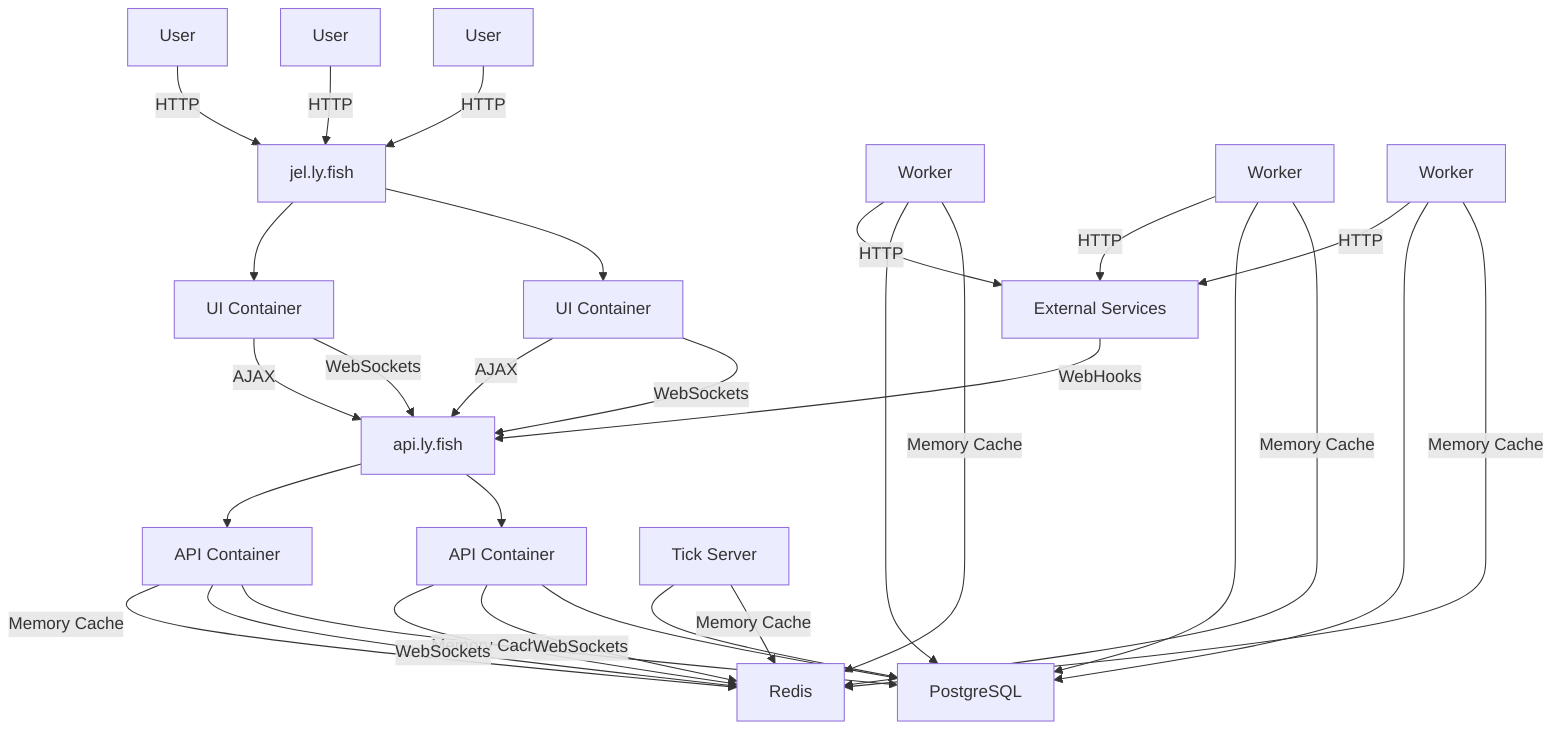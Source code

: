 graph TD

Computer1[User]
Computer2[User]
Computer3[User]

LoadBalancerUI[jel.ly.fish]
LoadBalancerAPI[api.ly.fish]

UI1[UI Container]
UI2[UI Container]

API1[API Container]
API2[API Container]

TickServer[Tick Server]

Worker1[Worker]
Worker2[Worker]
Worker3[Worker]

Redis
PostgreSQL

ExternalService[External Services]
ExternalService -->|WebHooks| LoadBalancerAPI
Worker1 -->|HTTP| ExternalService
Worker2 -->|HTTP| ExternalService
Worker3 -->|HTTP| ExternalService

Computer1 -->|HTTP| LoadBalancerUI
Computer2 -->|HTTP| LoadBalancerUI
Computer3 -->|HTTP| LoadBalancerUI
LoadBalancerUI --> UI1
LoadBalancerUI --> UI2

UI1 -->|AJAX| LoadBalancerAPI
UI2 -->|AJAX| LoadBalancerAPI
UI1 -->|WebSockets| LoadBalancerAPI
UI2 -->|WebSockets| LoadBalancerAPI
LoadBalancerAPI --> API1
LoadBalancerAPI --> API2

API1 -->|Memory Cache| Redis
API2 -->|Memory Cache| Redis
API1 -->|WebSockets| Redis
API2 -->|WebSockets| Redis
API1 --> PostgreSQL
API2 --> PostgreSQL

TickServer --> PostgreSQL
TickServer -->|Memory Cache| Redis

Worker1 --> PostgreSQL
Worker2 --> PostgreSQL
Worker3 --> PostgreSQL
Worker1 -->|Memory Cache| Redis
Worker2 -->|Memory Cache| Redis
Worker3 -->|Memory Cache| Redis
